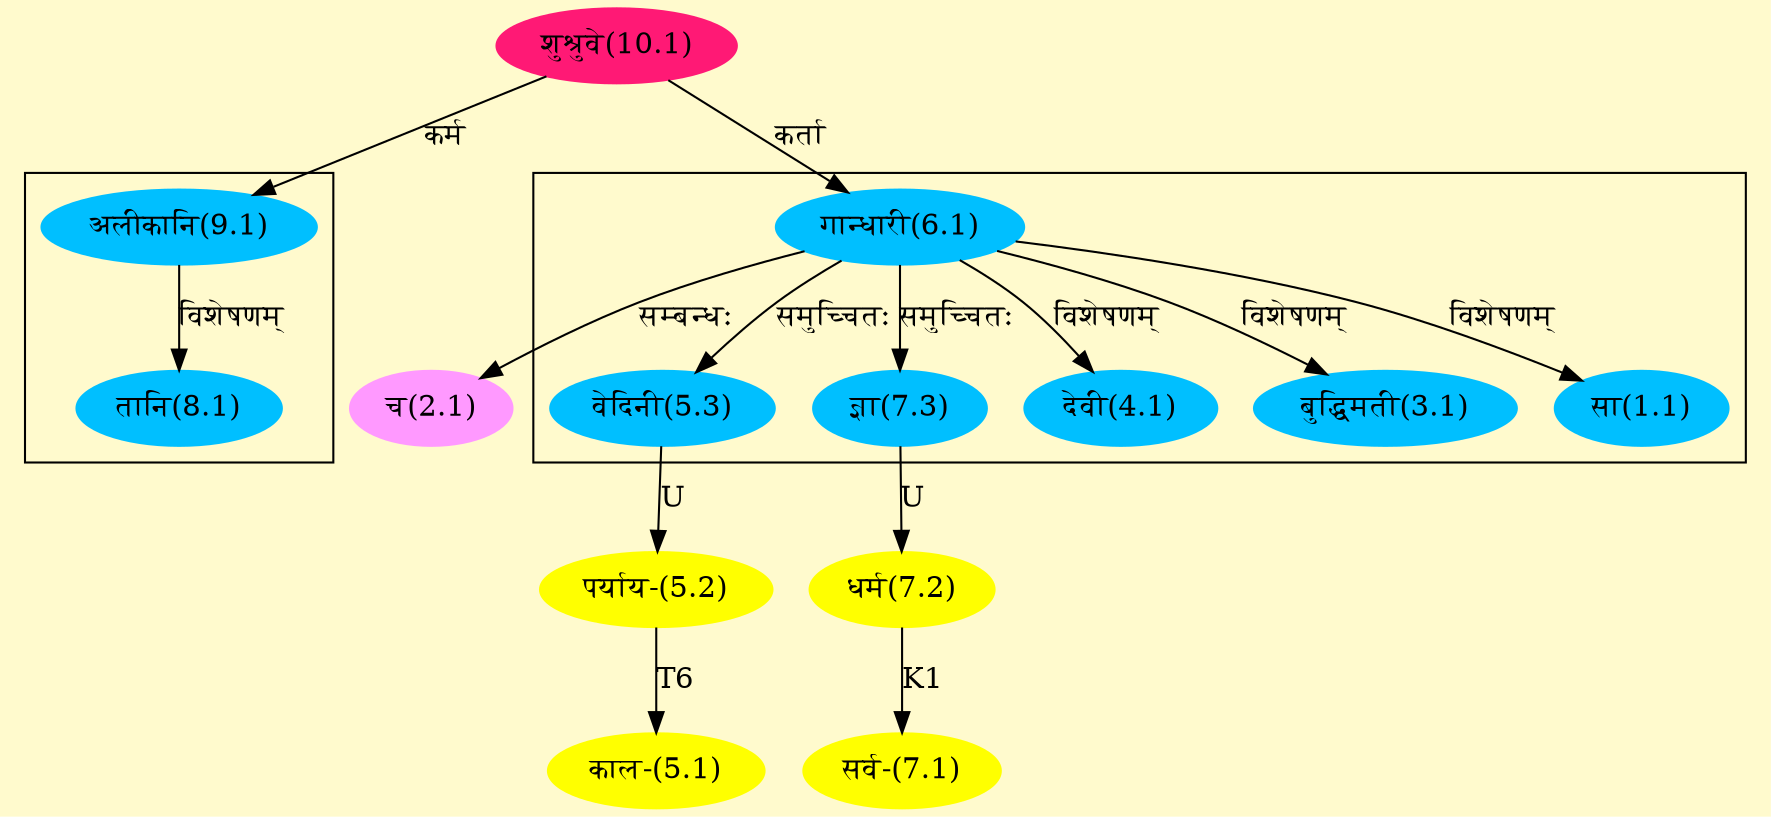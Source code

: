 digraph G{
rankdir=BT;
 compound=true;
 bgcolor="lemonchiffon1";

subgraph cluster_1{
Node1_1 [style=filled, color="#00BFFF" label = "सा(1.1)"]
Node6_1 [style=filled, color="#00BFFF" label = "गान्धारी(6.1)"]
Node3_1 [style=filled, color="#00BFFF" label = "बुद्धिमती(3.1)"]
Node4_1 [style=filled, color="#00BFFF" label = "देवी(4.1)"]
Node5_3 [style=filled, color="#00BFFF" label = "वेदिनी(5.3)"]
Node7_3 [style=filled, color="#00BFFF" label = "ज्ञा(7.3)"]

}

subgraph cluster_2{
Node8_1 [style=filled, color="#00BFFF" label = "तानि(8.1)"]
Node9_1 [style=filled, color="#00BFFF" label = "अलीकानि(9.1)"]

}
Node2_1 [style=filled, color="#FF99FF" label = "च(2.1)"]
Node6_1 [style=filled, color="#00BFFF" label = "गान्धारी(6.1)"]
Node5_1 [style=filled, color="#FFFF00" label = "काल-(5.1)"]
Node5_2 [style=filled, color="#FFFF00" label = "पर्याय-(5.2)"]
Node5_3 [style=filled, color="#00BFFF" label = "वेदिनी(5.3)"]
Node10_1 [style=filled, color="#FF1975" label = "शुश्रुवे(10.1)"]
Node7_1 [style=filled, color="#FFFF00" label = "सर्व-(7.1)"]
Node7_2 [style=filled, color="#FFFF00" label = "धर्म(7.2)"]
Node7_3 [style=filled, color="#00BFFF" label = "ज्ञा(7.3)"]
Node9_1 [style=filled, color="#00BFFF" label = "अलीकानि(9.1)"]
/* Start of Relations section */

Node1_1 -> Node6_1 [  label="विशेषणम्"  dir="back" ]
Node2_1 -> Node6_1 [  label="सम्बन्धः"  dir="back" ]
Node3_1 -> Node6_1 [  label="विशेषणम्"  dir="back" ]
Node4_1 -> Node6_1 [  label="विशेषणम्"  dir="back" ]
Node5_1 -> Node5_2 [  label="T6"  dir="back" ]
Node5_2 -> Node5_3 [  label="U"  dir="back" ]
Node5_3 -> Node6_1 [  label="समुच्चितः"  dir="back" ]
Node6_1 -> Node10_1 [  label="कर्ता"  dir="back" ]
Node7_1 -> Node7_2 [  label="K1"  dir="back" ]
Node7_2 -> Node7_3 [  label="U"  dir="back" ]
Node7_3 -> Node6_1 [  label="समुच्चितः"  dir="back" ]
Node8_1 -> Node9_1 [  label="विशेषणम्"  dir="back" ]
Node9_1 -> Node10_1 [  label="कर्म"  dir="back" ]
}
